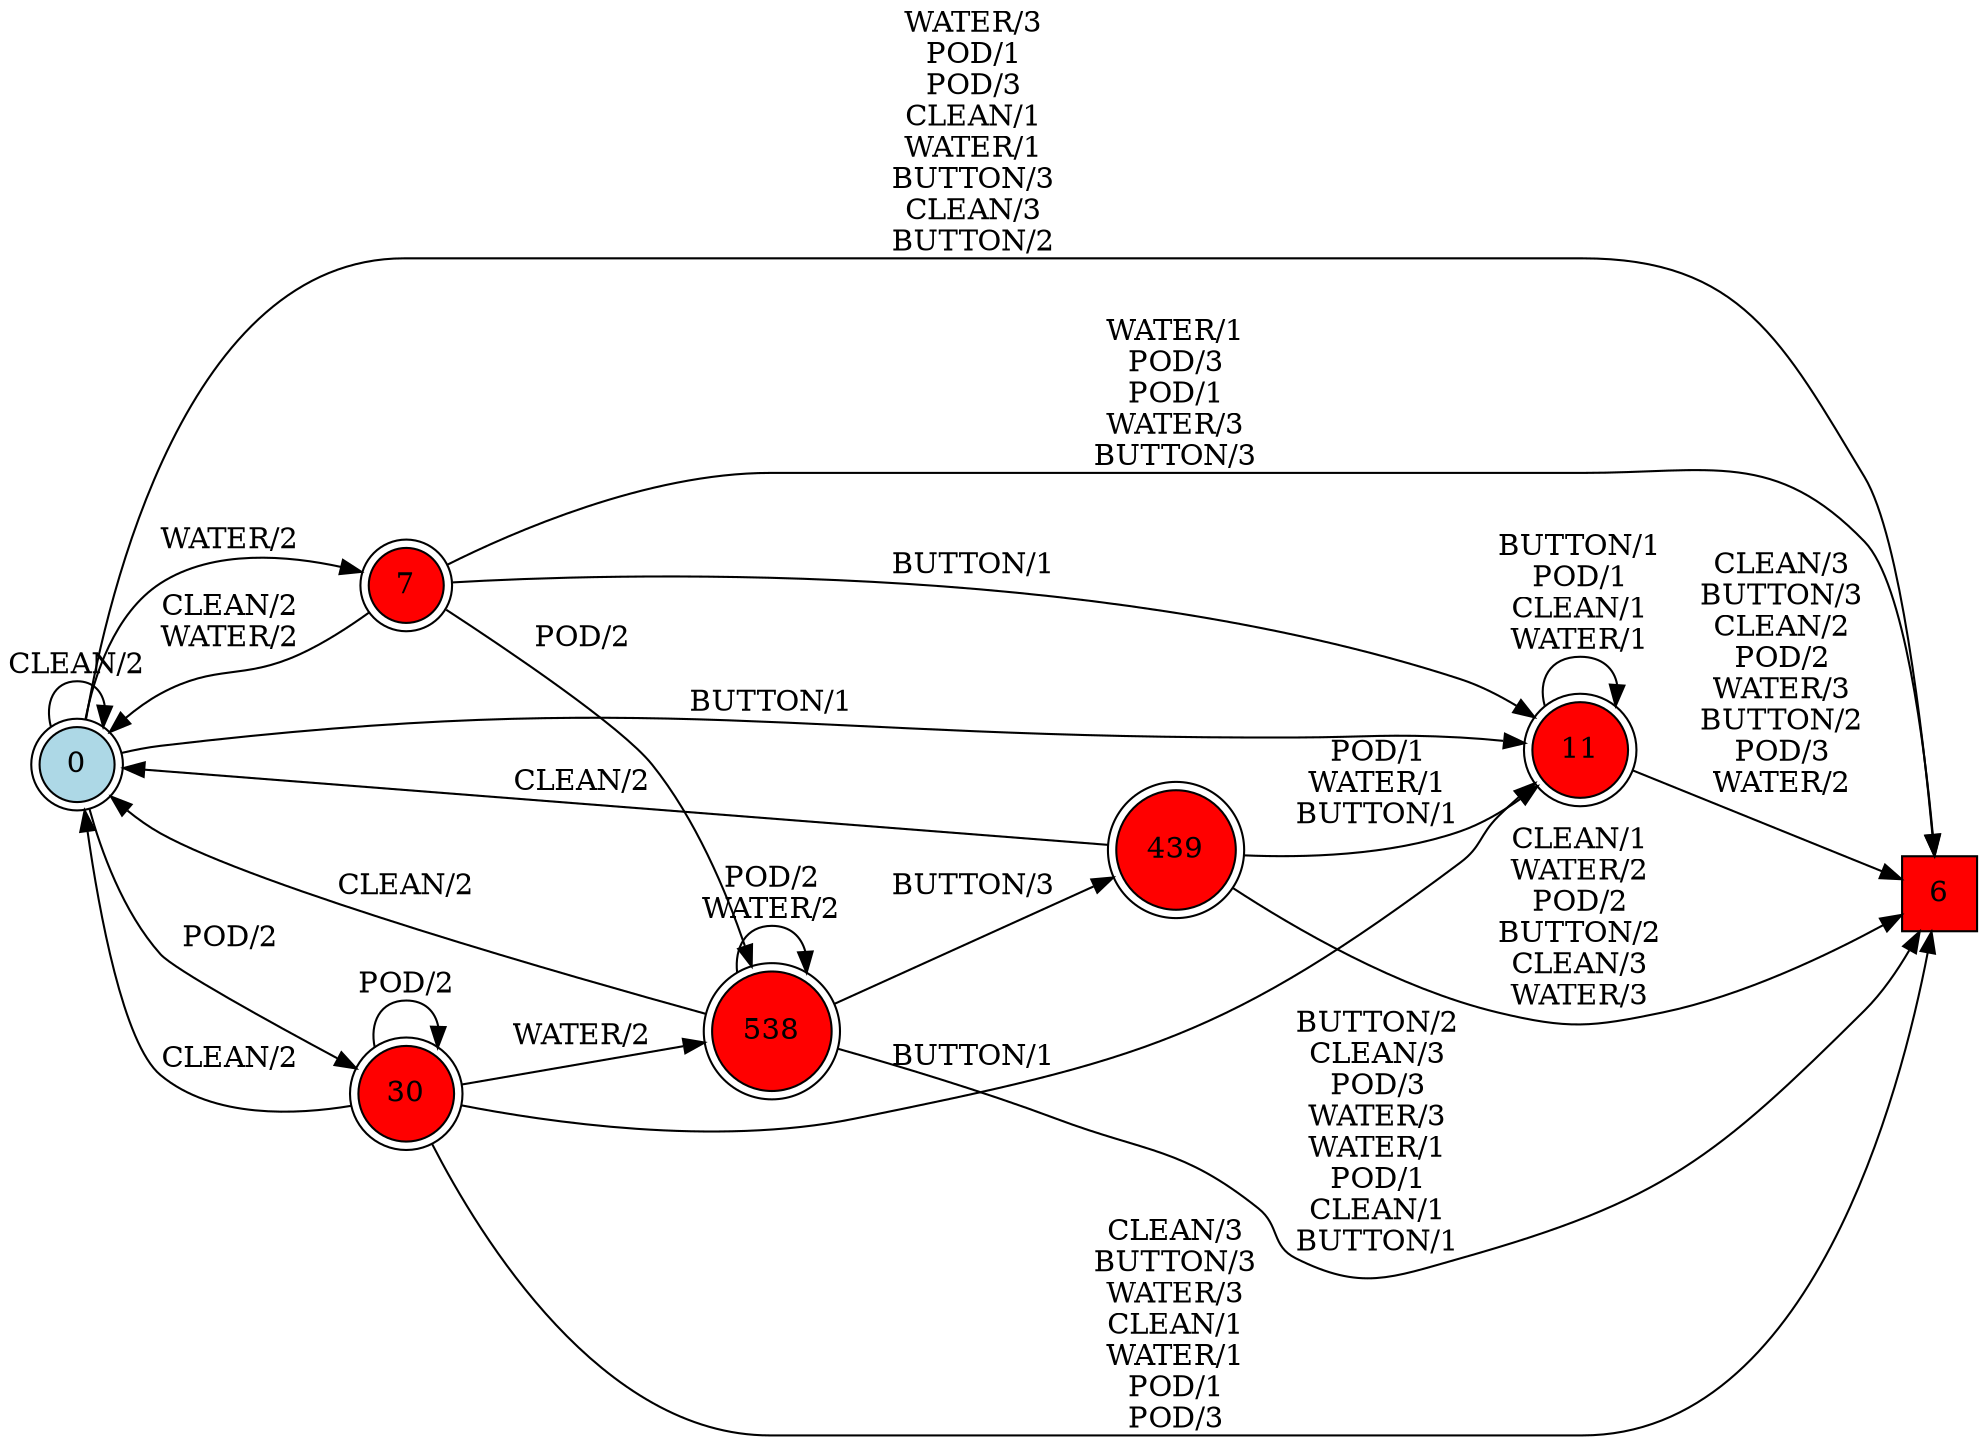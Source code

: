 digraph G {
  rankdir=LR;
  node [shape=circle, style=filled, fillcolor=white];
  "0" [isInitial=True, fillcolor=lightblue, shape=doublecircle];
  "6" [fillcolor=red, shape=square];
  "7" [fillcolor=red, shape=doublecircle];
  "11" [fillcolor=red, shape=doublecircle];
  "30" [fillcolor=red, shape=doublecircle];
  "439" [fillcolor=red, shape=doublecircle];
  "538" [fillcolor=red, shape=doublecircle];
  "0" -> "7" [label="WATER/2"];
  "0" -> "11" [label="BUTTON/1"];
  "0" -> "30" [label="POD/2"];
  "0" -> "6" [label="WATER/3\nPOD/1\nPOD/3\nCLEAN/1\nWATER/1\nBUTTON/3\nCLEAN/3\nBUTTON/2"];
  "0" -> "0" [label="CLEAN/2"];
  "7" -> "6" [label="WATER/1\nPOD/3\nPOD/1\nWATER/3\nBUTTON/3"];
  "7" -> "0" [label="CLEAN/2\nWATER/2"];
  "7" -> "11" [label="BUTTON/1"];
  "7" -> "538" [label="POD/2"];
  "11" -> "6" [label="CLEAN/3\nBUTTON/3\nCLEAN/2\nPOD/2\nWATER/3\nBUTTON/2\nPOD/3\nWATER/2"];
  "11" -> "11" [label="BUTTON/1\nPOD/1\nCLEAN/1\nWATER/1"];
  "30" -> "6" [label="CLEAN/3\nBUTTON/3\nWATER/3\nCLEAN/1\nWATER/1\nPOD/1\nPOD/3"];
  "30" -> "0" [label="CLEAN/2"];
  "30" -> "30" [label="POD/2"];
  "30" -> "11" [label="BUTTON/1"];
  "30" -> "538" [label="WATER/2"];
  "439" -> "6" [label="CLEAN/1\nWATER/2\nPOD/2\nBUTTON/2\nCLEAN/3\nWATER/3"];
  "439" -> "11" [label="POD/1\nWATER/1\nBUTTON/1"];
  "439" -> "0" [label="CLEAN/2"];
  "538" -> "6" [label="BUTTON/2\nCLEAN/3\nPOD/3\nWATER/3\nWATER/1\nPOD/1\nCLEAN/1\nBUTTON/1"];
  "538" -> "0" [label="CLEAN/2"];
  "538" -> "538" [label="POD/2\nWATER/2"];
  "538" -> "439" [label="BUTTON/3"];
}